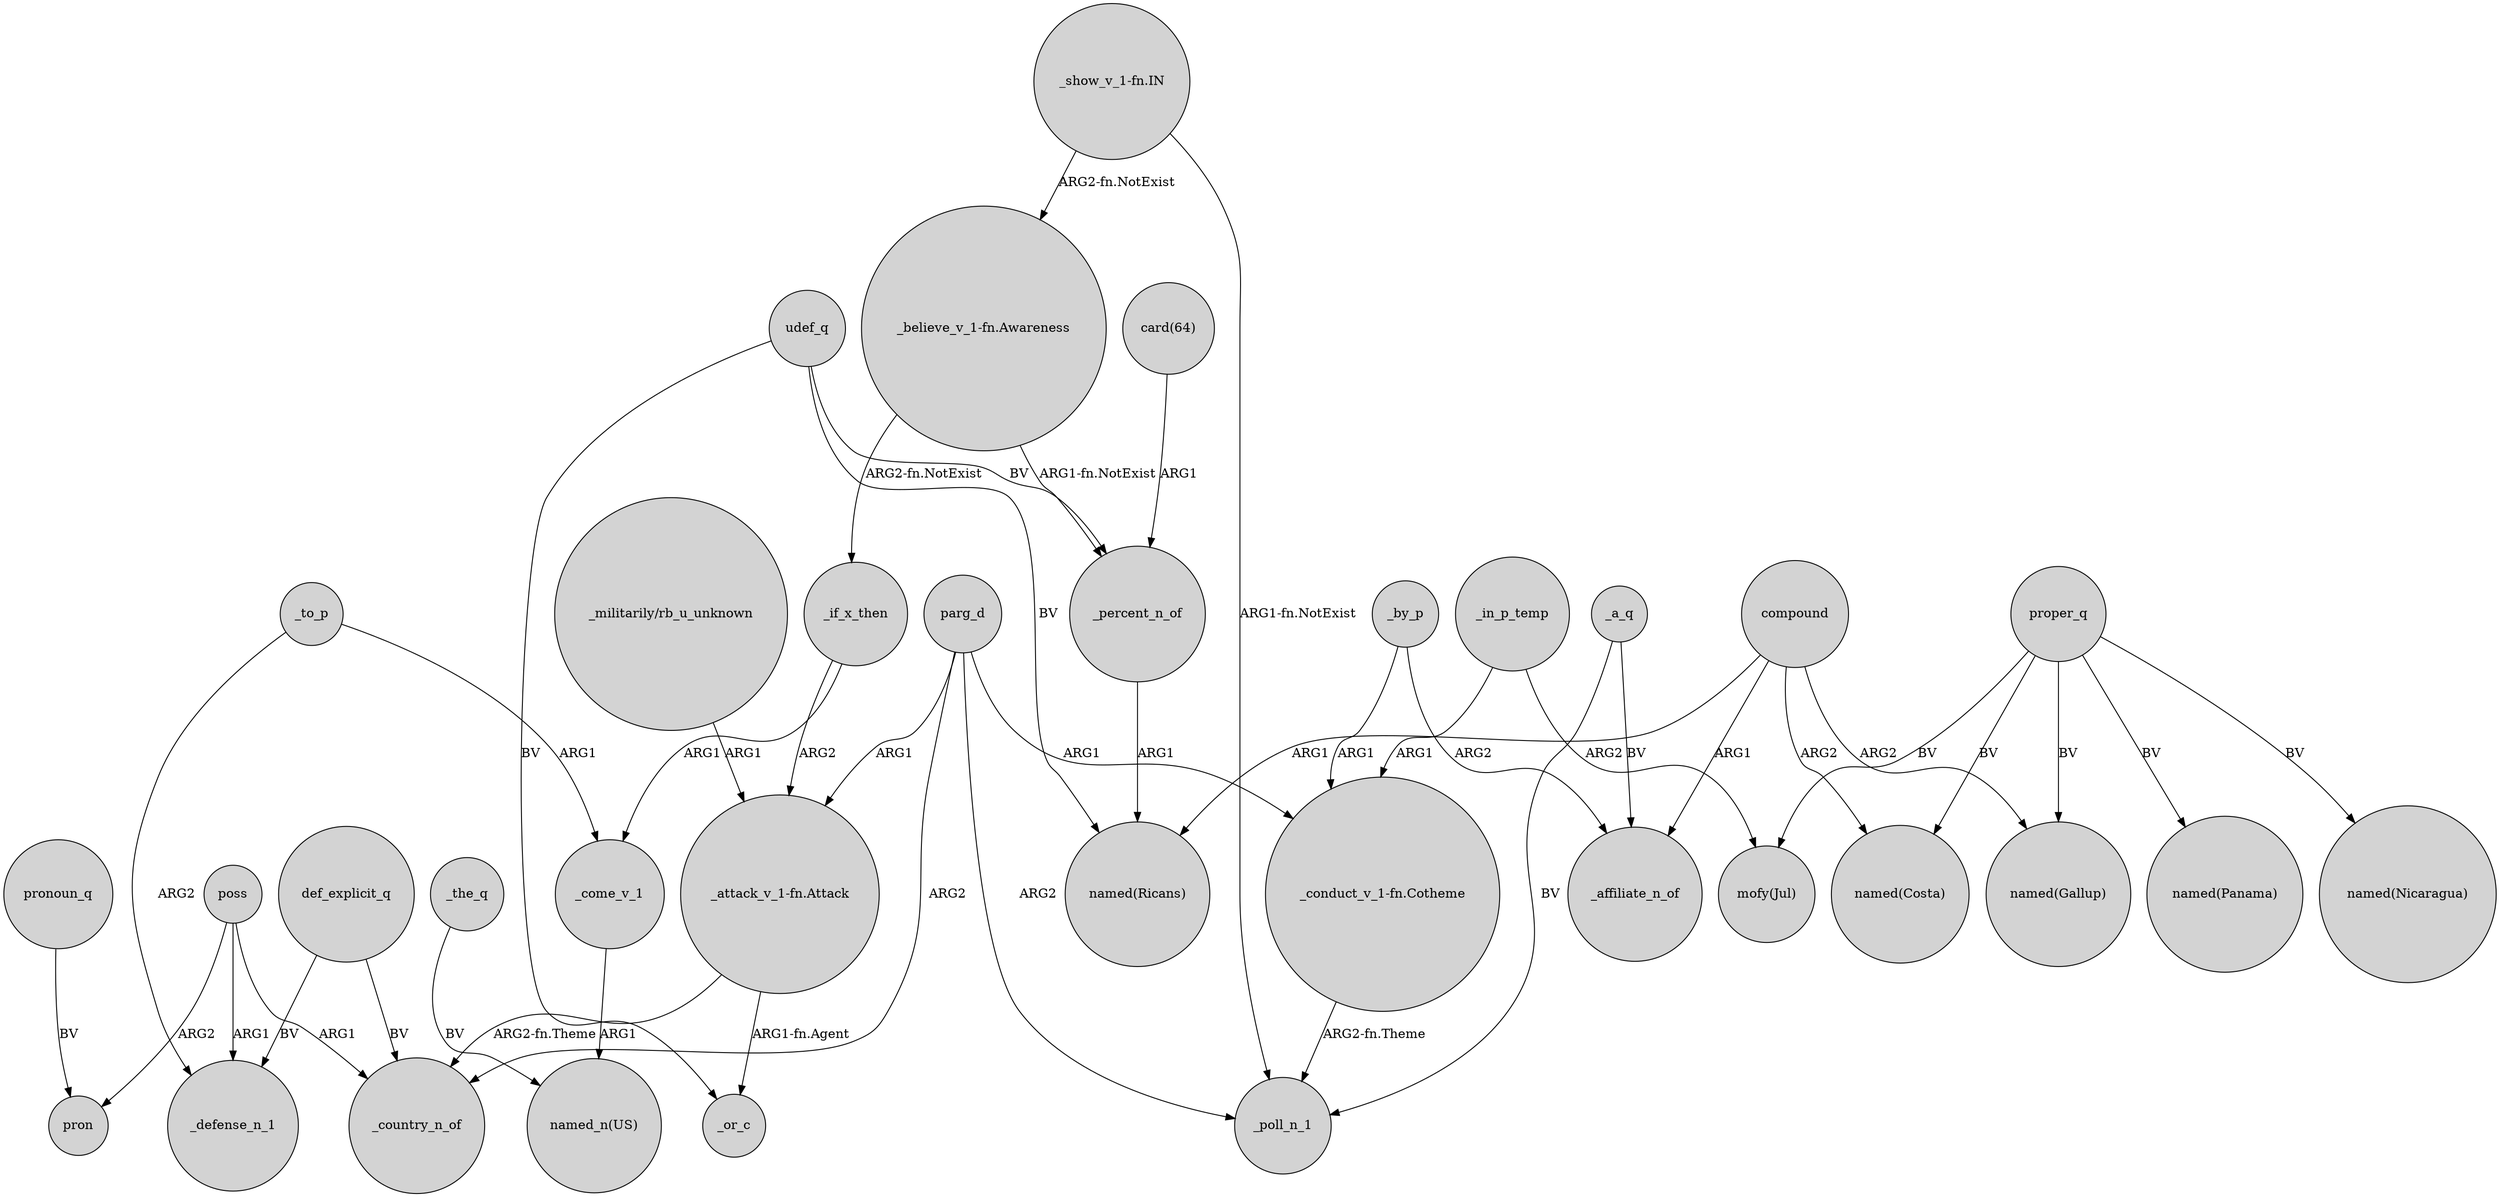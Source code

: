 digraph {
	node [shape=circle style=filled]
	_to_p -> _defense_n_1 [label=ARG2]
	proper_q -> "mofy(Jul)" [label=BV]
	"_attack_v_1-fn.Attack" -> _country_n_of [label="ARG2-fn.Theme"]
	compound -> "named(Gallup)" [label=ARG2]
	_by_p -> _affiliate_n_of [label=ARG2]
	_in_p_temp -> "_conduct_v_1-fn.Cotheme" [label=ARG1]
	poss -> pron [label=ARG2]
	poss -> _defense_n_1 [label=ARG1]
	_to_p -> _come_v_1 [label=ARG1]
	proper_q -> "named(Costa)" [label=BV]
	parg_d -> _country_n_of [label=ARG2]
	"_believe_v_1-fn.Awareness" -> _percent_n_of [label="ARG1-fn.NotExist"]
	_percent_n_of -> "named(Ricans)" [label=ARG1]
	"_militarily/rb_u_unknown" -> "_attack_v_1-fn.Attack" [label=ARG1]
	parg_d -> "_conduct_v_1-fn.Cotheme" [label=ARG1]
	_a_q -> _poll_n_1 [label=BV]
	udef_q -> _or_c [label=BV]
	udef_q -> "named(Ricans)" [label=BV]
	_the_q -> "named_n(US)" [label=BV]
	_if_x_then -> _come_v_1 [label=ARG1]
	proper_q -> "named(Panama)" [label=BV]
	_come_v_1 -> "named_n(US)" [label=ARG1]
	pronoun_q -> pron [label=BV]
	_in_p_temp -> "mofy(Jul)" [label=ARG2]
	def_explicit_q -> _country_n_of [label=BV]
	compound -> "named(Costa)" [label=ARG2]
	_if_x_then -> "_attack_v_1-fn.Attack" [label=ARG2]
	"_show_v_1-fn.IN" -> _poll_n_1 [label="ARG1-fn.NotExist"]
	_by_p -> "_conduct_v_1-fn.Cotheme" [label=ARG1]
	compound -> _affiliate_n_of [label=ARG1]
	poss -> _country_n_of [label=ARG1]
	"_conduct_v_1-fn.Cotheme" -> _poll_n_1 [label="ARG2-fn.Theme"]
	proper_q -> "named(Nicaragua)" [label=BV]
	_a_q -> _affiliate_n_of [label=BV]
	proper_q -> "named(Gallup)" [label=BV]
	"_believe_v_1-fn.Awareness" -> _if_x_then [label="ARG2-fn.NotExist"]
	compound -> "named(Ricans)" [label=ARG1]
	parg_d -> _poll_n_1 [label=ARG2]
	"_show_v_1-fn.IN" -> "_believe_v_1-fn.Awareness" [label="ARG2-fn.NotExist"]
	udef_q -> _percent_n_of [label=BV]
	parg_d -> "_attack_v_1-fn.Attack" [label=ARG1]
	"card(64)" -> _percent_n_of [label=ARG1]
	def_explicit_q -> _defense_n_1 [label=BV]
	"_attack_v_1-fn.Attack" -> _or_c [label="ARG1-fn.Agent"]
}
